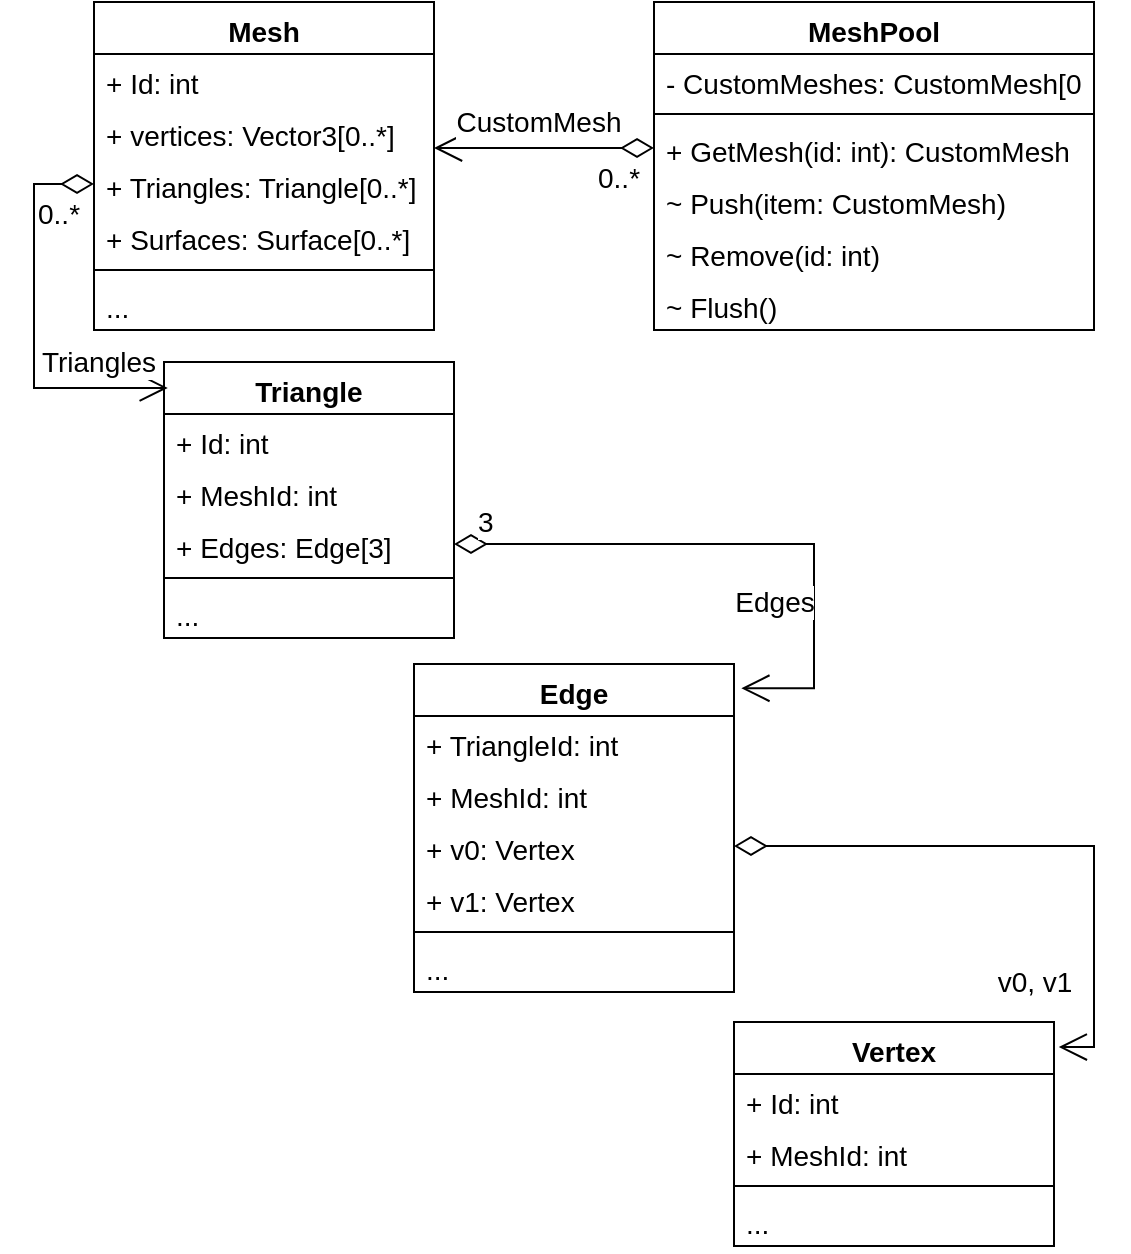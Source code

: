 <mxfile version="14.4.3" type="github">
  <diagram id="CSNa1o_LZb486N3WpBpA" name="Page-1">
    <mxGraphModel dx="1038" dy="580" grid="1" gridSize="10" guides="1" tooltips="1" connect="1" arrows="1" fold="1" page="1" pageScale="1" pageWidth="827" pageHeight="1169" math="0" shadow="0">
      <root>
        <mxCell id="0" />
        <mxCell id="1" parent="0" />
        <mxCell id="c-aoi3J2XqIeh12601WA-1" value="Mesh" style="swimlane;fontStyle=1;align=center;verticalAlign=top;childLayout=stackLayout;horizontal=1;startSize=26;horizontalStack=0;resizeParent=1;resizeParentMax=0;resizeLast=0;collapsible=1;marginBottom=0;fontSize=14;" parent="1" vertex="1">
          <mxGeometry x="140" y="90" width="170" height="164" as="geometry" />
        </mxCell>
        <mxCell id="c-aoi3J2XqIeh12601WA-2" value="+ Id: int" style="text;strokeColor=none;fillColor=none;align=left;verticalAlign=top;spacingLeft=4;spacingRight=4;overflow=hidden;rotatable=0;points=[[0,0.5],[1,0.5]];portConstraint=eastwest;fontSize=14;" parent="c-aoi3J2XqIeh12601WA-1" vertex="1">
          <mxGeometry y="26" width="170" height="26" as="geometry" />
        </mxCell>
        <mxCell id="c-aoi3J2XqIeh12601WA-21" value="+ vertices: Vector3[0..*]" style="text;strokeColor=none;fillColor=none;align=left;verticalAlign=top;spacingLeft=4;spacingRight=4;overflow=hidden;rotatable=0;points=[[0,0.5],[1,0.5]];portConstraint=eastwest;fontSize=14;" parent="c-aoi3J2XqIeh12601WA-1" vertex="1">
          <mxGeometry y="52" width="170" height="26" as="geometry" />
        </mxCell>
        <mxCell id="c-aoi3J2XqIeh12601WA-22" value="+ Triangles: Triangle[0..*]" style="text;strokeColor=none;fillColor=none;align=left;verticalAlign=top;spacingLeft=4;spacingRight=4;overflow=hidden;rotatable=0;points=[[0,0.5],[1,0.5]];portConstraint=eastwest;fontSize=14;" parent="c-aoi3J2XqIeh12601WA-1" vertex="1">
          <mxGeometry y="78" width="170" height="26" as="geometry" />
        </mxCell>
        <mxCell id="c-aoi3J2XqIeh12601WA-23" value="+ Surfaces: Surface[0..*]" style="text;strokeColor=none;fillColor=none;align=left;verticalAlign=top;spacingLeft=4;spacingRight=4;overflow=hidden;rotatable=0;points=[[0,0.5],[1,0.5]];portConstraint=eastwest;fontSize=14;" parent="c-aoi3J2XqIeh12601WA-1" vertex="1">
          <mxGeometry y="104" width="170" height="26" as="geometry" />
        </mxCell>
        <mxCell id="c-aoi3J2XqIeh12601WA-3" value="" style="line;strokeWidth=1;fillColor=none;align=left;verticalAlign=middle;spacingTop=-1;spacingLeft=3;spacingRight=3;rotatable=0;labelPosition=right;points=[];portConstraint=eastwest;fontSize=14;" parent="c-aoi3J2XqIeh12601WA-1" vertex="1">
          <mxGeometry y="130" width="170" height="8" as="geometry" />
        </mxCell>
        <mxCell id="c-aoi3J2XqIeh12601WA-4" value="..." style="text;strokeColor=none;fillColor=none;align=left;verticalAlign=top;spacingLeft=4;spacingRight=4;overflow=hidden;rotatable=0;points=[[0,0.5],[1,0.5]];portConstraint=eastwest;fontSize=14;" parent="c-aoi3J2XqIeh12601WA-1" vertex="1">
          <mxGeometry y="138" width="170" height="26" as="geometry" />
        </mxCell>
        <mxCell id="c-aoi3J2XqIeh12601WA-5" value="MeshPool" style="swimlane;fontStyle=1;align=center;verticalAlign=top;childLayout=stackLayout;horizontal=1;startSize=26;horizontalStack=0;resizeParent=1;resizeParentMax=0;resizeLast=0;collapsible=1;marginBottom=0;fontSize=14;" parent="1" vertex="1">
          <mxGeometry x="420" y="90" width="220" height="164" as="geometry" />
        </mxCell>
        <mxCell id="c-aoi3J2XqIeh12601WA-6" value="- CustomMeshes: CustomMesh[0..*]" style="text;strokeColor=none;fillColor=none;align=left;verticalAlign=top;spacingLeft=4;spacingRight=4;overflow=hidden;rotatable=0;points=[[0,0.5],[1,0.5]];portConstraint=eastwest;fontSize=14;" parent="c-aoi3J2XqIeh12601WA-5" vertex="1">
          <mxGeometry y="26" width="220" height="26" as="geometry" />
        </mxCell>
        <mxCell id="c-aoi3J2XqIeh12601WA-7" value="" style="line;strokeWidth=1;fillColor=none;align=left;verticalAlign=middle;spacingTop=-1;spacingLeft=3;spacingRight=3;rotatable=0;labelPosition=right;points=[];portConstraint=eastwest;fontSize=14;" parent="c-aoi3J2XqIeh12601WA-5" vertex="1">
          <mxGeometry y="52" width="220" height="8" as="geometry" />
        </mxCell>
        <mxCell id="c-aoi3J2XqIeh12601WA-8" value="+ GetMesh(id: int): CustomMesh" style="text;strokeColor=none;fillColor=none;align=left;verticalAlign=top;spacingLeft=4;spacingRight=4;overflow=hidden;rotatable=0;points=[[0,0.5],[1,0.5]];portConstraint=eastwest;fontSize=14;" parent="c-aoi3J2XqIeh12601WA-5" vertex="1">
          <mxGeometry y="60" width="220" height="26" as="geometry" />
        </mxCell>
        <mxCell id="c-aoi3J2XqIeh12601WA-24" value="~ Push(item: CustomMesh)" style="text;strokeColor=none;fillColor=none;align=left;verticalAlign=top;spacingLeft=4;spacingRight=4;overflow=hidden;rotatable=0;points=[[0,0.5],[1,0.5]];portConstraint=eastwest;fontSize=14;" parent="c-aoi3J2XqIeh12601WA-5" vertex="1">
          <mxGeometry y="86" width="220" height="26" as="geometry" />
        </mxCell>
        <mxCell id="c-aoi3J2XqIeh12601WA-25" value="~ Remove(id: int)" style="text;strokeColor=none;fillColor=none;align=left;verticalAlign=top;spacingLeft=4;spacingRight=4;overflow=hidden;rotatable=0;points=[[0,0.5],[1,0.5]];portConstraint=eastwest;fontSize=14;" parent="c-aoi3J2XqIeh12601WA-5" vertex="1">
          <mxGeometry y="112" width="220" height="26" as="geometry" />
        </mxCell>
        <mxCell id="c-aoi3J2XqIeh12601WA-26" value="~ Flush()" style="text;strokeColor=none;fillColor=none;align=left;verticalAlign=top;spacingLeft=4;spacingRight=4;overflow=hidden;rotatable=0;points=[[0,0.5],[1,0.5]];portConstraint=eastwest;fontSize=14;" parent="c-aoi3J2XqIeh12601WA-5" vertex="1">
          <mxGeometry y="138" width="220" height="26" as="geometry" />
        </mxCell>
        <mxCell id="c-aoi3J2XqIeh12601WA-9" value="Triangle" style="swimlane;fontStyle=1;align=center;verticalAlign=top;childLayout=stackLayout;horizontal=1;startSize=26;horizontalStack=0;resizeParent=1;resizeParentMax=0;resizeLast=0;collapsible=1;marginBottom=0;fontSize=14;" parent="1" vertex="1">
          <mxGeometry x="175" y="270" width="145" height="138" as="geometry" />
        </mxCell>
        <mxCell id="c-aoi3J2XqIeh12601WA-10" value="+ Id: int" style="text;strokeColor=none;fillColor=none;align=left;verticalAlign=top;spacingLeft=4;spacingRight=4;overflow=hidden;rotatable=0;points=[[0,0.5],[1,0.5]];portConstraint=eastwest;fontSize=14;" parent="c-aoi3J2XqIeh12601WA-9" vertex="1">
          <mxGeometry y="26" width="145" height="26" as="geometry" />
        </mxCell>
        <mxCell id="c-aoi3J2XqIeh12601WA-33" value="+ MeshId: int" style="text;strokeColor=none;fillColor=none;align=left;verticalAlign=top;spacingLeft=4;spacingRight=4;overflow=hidden;rotatable=0;points=[[0,0.5],[1,0.5]];portConstraint=eastwest;fontSize=14;" parent="c-aoi3J2XqIeh12601WA-9" vertex="1">
          <mxGeometry y="52" width="145" height="26" as="geometry" />
        </mxCell>
        <mxCell id="c-aoi3J2XqIeh12601WA-34" value="+ Edges: Edge[3]" style="text;strokeColor=none;fillColor=none;align=left;verticalAlign=top;spacingLeft=4;spacingRight=4;overflow=hidden;rotatable=0;points=[[0,0.5],[1,0.5]];portConstraint=eastwest;fontSize=14;" parent="c-aoi3J2XqIeh12601WA-9" vertex="1">
          <mxGeometry y="78" width="145" height="26" as="geometry" />
        </mxCell>
        <mxCell id="c-aoi3J2XqIeh12601WA-11" value="" style="line;strokeWidth=1;fillColor=none;align=left;verticalAlign=middle;spacingTop=-1;spacingLeft=3;spacingRight=3;rotatable=0;labelPosition=right;points=[];portConstraint=eastwest;fontSize=14;" parent="c-aoi3J2XqIeh12601WA-9" vertex="1">
          <mxGeometry y="104" width="145" height="8" as="geometry" />
        </mxCell>
        <mxCell id="c-aoi3J2XqIeh12601WA-12" value="..." style="text;strokeColor=none;fillColor=none;align=left;verticalAlign=top;spacingLeft=4;spacingRight=4;overflow=hidden;rotatable=0;points=[[0,0.5],[1,0.5]];portConstraint=eastwest;fontSize=14;" parent="c-aoi3J2XqIeh12601WA-9" vertex="1">
          <mxGeometry y="112" width="145" height="26" as="geometry" />
        </mxCell>
        <mxCell id="c-aoi3J2XqIeh12601WA-13" value="Edge" style="swimlane;fontStyle=1;align=center;verticalAlign=top;childLayout=stackLayout;horizontal=1;startSize=26;horizontalStack=0;resizeParent=1;resizeParentMax=0;resizeLast=0;collapsible=1;marginBottom=0;fontSize=14;" parent="1" vertex="1">
          <mxGeometry x="300" y="421" width="160" height="164" as="geometry" />
        </mxCell>
        <mxCell id="c-aoi3J2XqIeh12601WA-14" value="+ TriangleId: int" style="text;strokeColor=none;fillColor=none;align=left;verticalAlign=top;spacingLeft=4;spacingRight=4;overflow=hidden;rotatable=0;points=[[0,0.5],[1,0.5]];portConstraint=eastwest;fontSize=14;" parent="c-aoi3J2XqIeh12601WA-13" vertex="1">
          <mxGeometry y="26" width="160" height="26" as="geometry" />
        </mxCell>
        <mxCell id="c-aoi3J2XqIeh12601WA-37" value="+ MeshId: int" style="text;strokeColor=none;fillColor=none;align=left;verticalAlign=top;spacingLeft=4;spacingRight=4;overflow=hidden;rotatable=0;points=[[0,0.5],[1,0.5]];portConstraint=eastwest;fontSize=14;" parent="c-aoi3J2XqIeh12601WA-13" vertex="1">
          <mxGeometry y="52" width="160" height="26" as="geometry" />
        </mxCell>
        <mxCell id="c-aoi3J2XqIeh12601WA-38" value="+ v0: Vertex" style="text;strokeColor=none;fillColor=none;align=left;verticalAlign=top;spacingLeft=4;spacingRight=4;overflow=hidden;rotatable=0;points=[[0,0.5],[1,0.5]];portConstraint=eastwest;fontSize=14;" parent="c-aoi3J2XqIeh12601WA-13" vertex="1">
          <mxGeometry y="78" width="160" height="26" as="geometry" />
        </mxCell>
        <mxCell id="c-aoi3J2XqIeh12601WA-39" value="+ v1: Vertex" style="text;strokeColor=none;fillColor=none;align=left;verticalAlign=top;spacingLeft=4;spacingRight=4;overflow=hidden;rotatable=0;points=[[0,0.5],[1,0.5]];portConstraint=eastwest;fontSize=14;" parent="c-aoi3J2XqIeh12601WA-13" vertex="1">
          <mxGeometry y="104" width="160" height="26" as="geometry" />
        </mxCell>
        <mxCell id="c-aoi3J2XqIeh12601WA-15" value="" style="line;strokeWidth=1;fillColor=none;align=left;verticalAlign=middle;spacingTop=-1;spacingLeft=3;spacingRight=3;rotatable=0;labelPosition=right;points=[];portConstraint=eastwest;fontSize=14;" parent="c-aoi3J2XqIeh12601WA-13" vertex="1">
          <mxGeometry y="130" width="160" height="8" as="geometry" />
        </mxCell>
        <mxCell id="c-aoi3J2XqIeh12601WA-16" value="..." style="text;strokeColor=none;fillColor=none;align=left;verticalAlign=top;spacingLeft=4;spacingRight=4;overflow=hidden;rotatable=0;points=[[0,0.5],[1,0.5]];portConstraint=eastwest;fontSize=14;" parent="c-aoi3J2XqIeh12601WA-13" vertex="1">
          <mxGeometry y="138" width="160" height="26" as="geometry" />
        </mxCell>
        <mxCell id="c-aoi3J2XqIeh12601WA-17" value="Vertex" style="swimlane;fontStyle=1;align=center;verticalAlign=top;childLayout=stackLayout;horizontal=1;startSize=26;horizontalStack=0;resizeParent=1;resizeParentMax=0;resizeLast=0;collapsible=1;marginBottom=0;fontSize=14;" parent="1" vertex="1">
          <mxGeometry x="460" y="600" width="160" height="112" as="geometry" />
        </mxCell>
        <mxCell id="c-aoi3J2XqIeh12601WA-18" value="+ Id: int" style="text;strokeColor=none;fillColor=none;align=left;verticalAlign=top;spacingLeft=4;spacingRight=4;overflow=hidden;rotatable=0;points=[[0,0.5],[1,0.5]];portConstraint=eastwest;fontSize=14;" parent="c-aoi3J2XqIeh12601WA-17" vertex="1">
          <mxGeometry y="26" width="160" height="26" as="geometry" />
        </mxCell>
        <mxCell id="c-aoi3J2XqIeh12601WA-42" value="+ MeshId: int" style="text;strokeColor=none;fillColor=none;align=left;verticalAlign=top;spacingLeft=4;spacingRight=4;overflow=hidden;rotatable=0;points=[[0,0.5],[1,0.5]];portConstraint=eastwest;fontSize=14;" parent="c-aoi3J2XqIeh12601WA-17" vertex="1">
          <mxGeometry y="52" width="160" height="26" as="geometry" />
        </mxCell>
        <mxCell id="c-aoi3J2XqIeh12601WA-19" value="" style="line;strokeWidth=1;fillColor=none;align=left;verticalAlign=middle;spacingTop=-1;spacingLeft=3;spacingRight=3;rotatable=0;labelPosition=right;points=[];portConstraint=eastwest;fontSize=14;" parent="c-aoi3J2XqIeh12601WA-17" vertex="1">
          <mxGeometry y="78" width="160" height="8" as="geometry" />
        </mxCell>
        <mxCell id="c-aoi3J2XqIeh12601WA-20" value="..." style="text;strokeColor=none;fillColor=none;align=left;verticalAlign=top;spacingLeft=4;spacingRight=4;overflow=hidden;rotatable=0;points=[[0,0.5],[1,0.5]];portConstraint=eastwest;fontSize=14;" parent="c-aoi3J2XqIeh12601WA-17" vertex="1">
          <mxGeometry y="86" width="160" height="26" as="geometry" />
        </mxCell>
        <mxCell id="c-aoi3J2XqIeh12601WA-27" value="CustomMesh" style="endArrow=open;html=1;endSize=12;startArrow=diamondThin;startSize=14;startFill=0;edgeStyle=orthogonalEdgeStyle;exitX=0;exitY=0.5;exitDx=0;exitDy=0;fontSize=14;" parent="1" source="c-aoi3J2XqIeh12601WA-8" edge="1">
          <mxGeometry x="0.067" y="-13" relative="1" as="geometry">
            <mxPoint x="50" y="310" as="sourcePoint" />
            <mxPoint x="310" y="163" as="targetPoint" />
            <mxPoint as="offset" />
          </mxGeometry>
        </mxCell>
        <mxCell id="c-aoi3J2XqIeh12601WA-28" value="0..*" style="edgeLabel;resizable=0;html=1;align=left;verticalAlign=top;fontSize=14;" parent="c-aoi3J2XqIeh12601WA-27" connectable="0" vertex="1">
          <mxGeometry x="-1" relative="1" as="geometry">
            <mxPoint x="-30" as="offset" />
          </mxGeometry>
        </mxCell>
        <mxCell id="c-aoi3J2XqIeh12601WA-31" value="Triangles" style="endArrow=open;html=1;endSize=12;startArrow=diamondThin;startSize=14;startFill=0;edgeStyle=orthogonalEdgeStyle;exitX=0;exitY=0.5;exitDx=0;exitDy=0;jumpSize=6;rounded=0;entryX=0.013;entryY=0.094;entryDx=0;entryDy=0;entryPerimeter=0;fontSize=14;" parent="1" source="c-aoi3J2XqIeh12601WA-22" edge="1" target="c-aoi3J2XqIeh12601WA-9">
          <mxGeometry x="0.65" y="13" relative="1" as="geometry">
            <mxPoint x="140" y="280" as="sourcePoint" />
            <mxPoint x="130" y="282" as="targetPoint" />
            <mxPoint as="offset" />
            <Array as="points">
              <mxPoint x="110" y="181" />
              <mxPoint x="110" y="283" />
            </Array>
          </mxGeometry>
        </mxCell>
        <mxCell id="c-aoi3J2XqIeh12601WA-32" value="0..*" style="edgeLabel;resizable=0;html=1;align=left;verticalAlign=top;fontSize=14;" parent="c-aoi3J2XqIeh12601WA-31" connectable="0" vertex="1">
          <mxGeometry x="-1" relative="1" as="geometry">
            <mxPoint x="-30" as="offset" />
          </mxGeometry>
        </mxCell>
        <mxCell id="c-aoi3J2XqIeh12601WA-35" value="Edges" style="endArrow=open;html=1;endSize=12;startArrow=diamondThin;startSize=14;startFill=0;edgeStyle=orthogonalEdgeStyle;exitX=1;exitY=0.5;exitDx=0;exitDy=0;jumpSize=6;rounded=0;entryX=1.023;entryY=0.074;entryDx=0;entryDy=0;entryPerimeter=0;fontSize=14;" parent="1" source="c-aoi3J2XqIeh12601WA-34" edge="1" target="c-aoi3J2XqIeh12601WA-13">
          <mxGeometry x="0.105" y="-29" relative="1" as="geometry">
            <mxPoint x="299.97" y="460" as="sourcePoint" />
            <mxPoint x="390" y="361" as="targetPoint" />
            <mxPoint as="offset" />
            <Array as="points">
              <mxPoint x="500" y="361" />
              <mxPoint x="500" y="433" />
            </Array>
          </mxGeometry>
        </mxCell>
        <mxCell id="c-aoi3J2XqIeh12601WA-36" value="3" style="edgeLabel;resizable=0;html=1;align=left;verticalAlign=top;fontSize=14;" parent="c-aoi3J2XqIeh12601WA-35" connectable="0" vertex="1">
          <mxGeometry x="-1" relative="1" as="geometry">
            <mxPoint x="10" y="-26" as="offset" />
          </mxGeometry>
        </mxCell>
        <mxCell id="c-aoi3J2XqIeh12601WA-40" value="v0, v1" style="endArrow=open;html=1;endSize=12;startArrow=diamondThin;startSize=14;startFill=0;edgeStyle=orthogonalEdgeStyle;exitX=1;exitY=0.5;exitDx=0;exitDy=0;jumpSize=6;rounded=0;entryX=1.015;entryY=0.112;entryDx=0;entryDy=0;entryPerimeter=0;fontSize=14;" parent="1" source="c-aoi3J2XqIeh12601WA-38" edge="1" target="c-aoi3J2XqIeh12601WA-17">
          <mxGeometry x="0.664" y="-30" relative="1" as="geometry">
            <mxPoint x="490" y="440" as="sourcePoint" />
            <mxPoint x="390" y="680" as="targetPoint" />
            <mxPoint as="offset" />
            <Array as="points">
              <mxPoint x="640" y="512" />
              <mxPoint x="640" y="613" />
            </Array>
          </mxGeometry>
        </mxCell>
      </root>
    </mxGraphModel>
  </diagram>
</mxfile>
